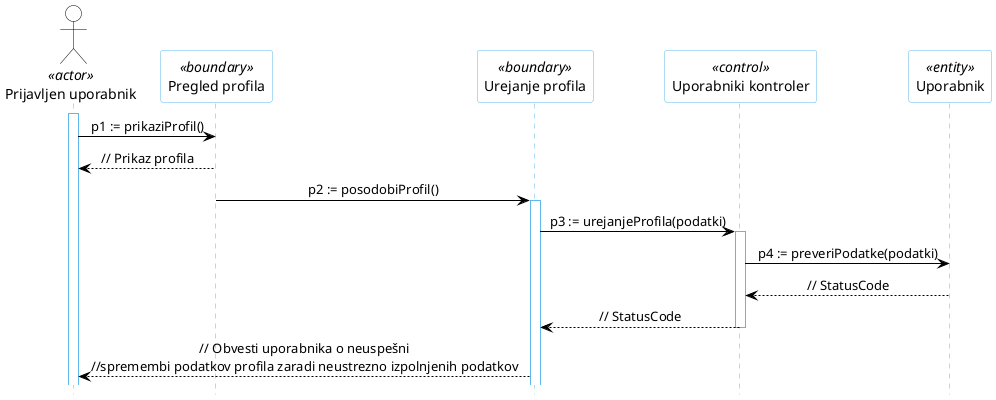 @startuml
hide footbox

skinparam backgroundcolor transparent
skinparam defaultTextAlignment center
skinparam actorBorderColor black
skinparam actorBackgroundColor white
skinparam arrowColor black
skinparam sequenceLifeLineBorderColor #5FB8EC
skinparam sequenceParticipantBorderColor #5FB8EC
skinparam sequenceParticipantBackgroundColor white

actor "Prijavljen uporabnik" AS U1 <<actor>>

participant "Pregled profila" as R6 <<boundary>>
participant "Urejanje profila" as R5 <<boundary>>
participant "Uporabniki kontroler" as R2 <<control>>
participant "Uporabnik" as R4 <<entity>>

activate U1
U1 -> R6: p1 := prikaziProfil()
R6 --> U1: // Prikaz profila
R6 -> R5: p2 := posodobiProfil()
activate R5
R5 -> R2: p3 := urejanjeProfila(podatki)
activate R2
R2 -> R4: p4 := preveriPodatke(podatki)
R4 --> R2: // StatusCode
R2 --> R5: // StatusCode
deactivate R2
R5 --> U1: // Obvesti uporabnika o neuspešni\n//spremembi podatkov profila zaradi neustrezno izpolnjenih podatkov
@enduml